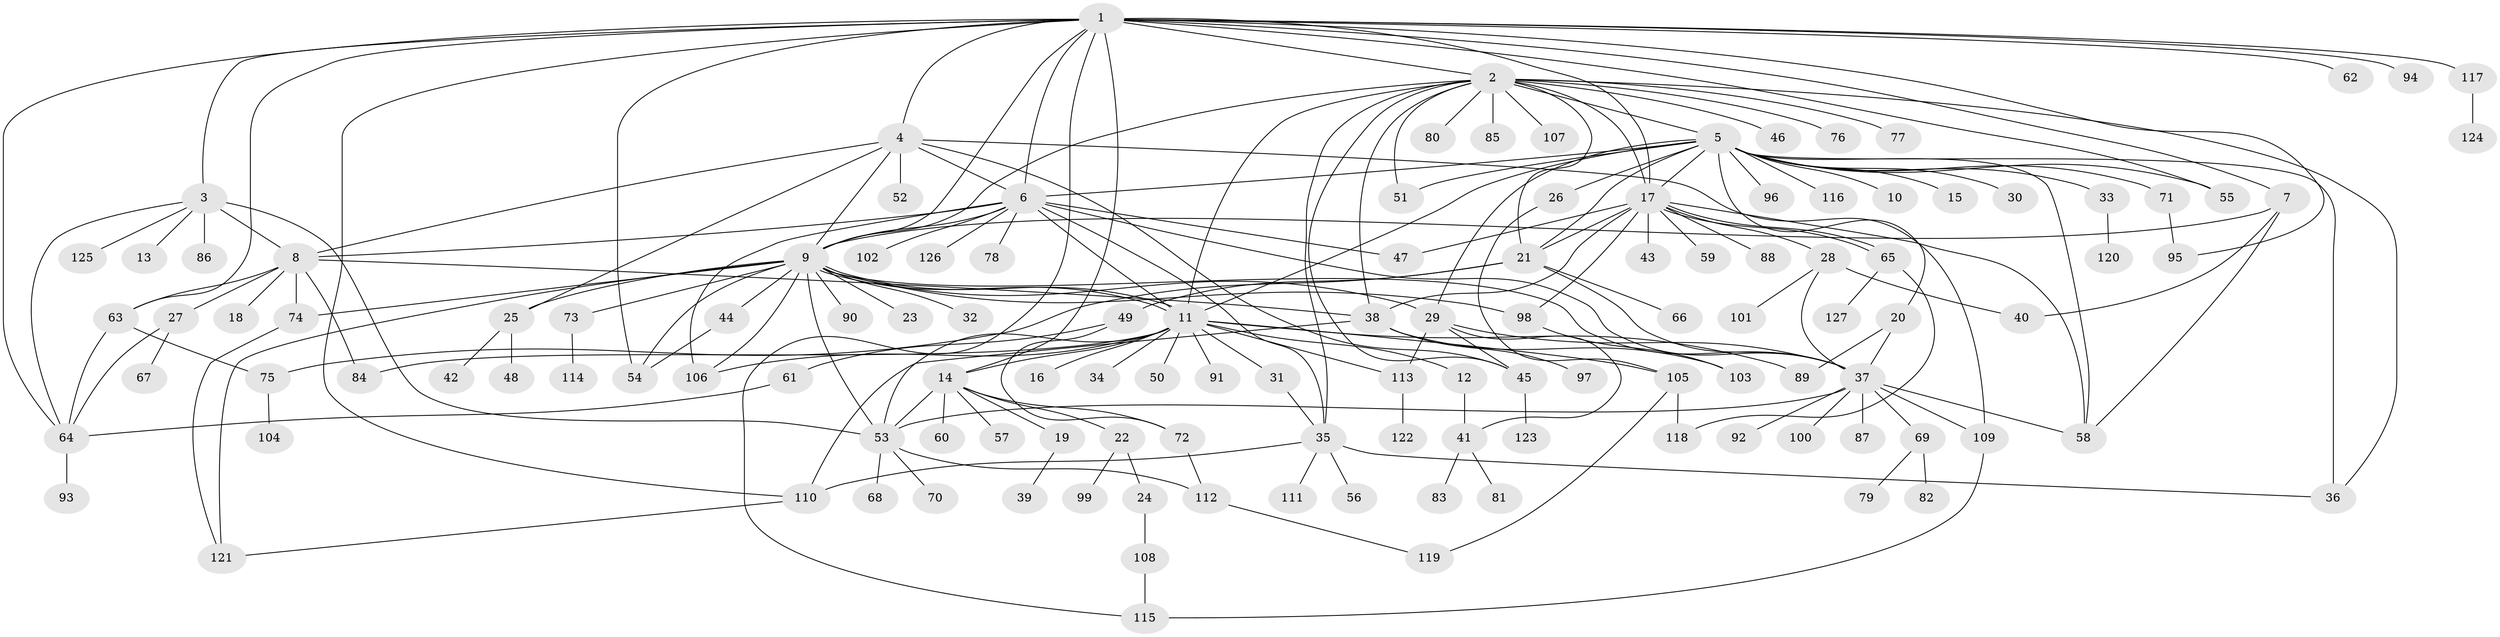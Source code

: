 // Generated by graph-tools (version 1.1) at 2025/14/03/09/25 04:14:28]
// undirected, 127 vertices, 200 edges
graph export_dot {
graph [start="1"]
  node [color=gray90,style=filled];
  1;
  2;
  3;
  4;
  5;
  6;
  7;
  8;
  9;
  10;
  11;
  12;
  13;
  14;
  15;
  16;
  17;
  18;
  19;
  20;
  21;
  22;
  23;
  24;
  25;
  26;
  27;
  28;
  29;
  30;
  31;
  32;
  33;
  34;
  35;
  36;
  37;
  38;
  39;
  40;
  41;
  42;
  43;
  44;
  45;
  46;
  47;
  48;
  49;
  50;
  51;
  52;
  53;
  54;
  55;
  56;
  57;
  58;
  59;
  60;
  61;
  62;
  63;
  64;
  65;
  66;
  67;
  68;
  69;
  70;
  71;
  72;
  73;
  74;
  75;
  76;
  77;
  78;
  79;
  80;
  81;
  82;
  83;
  84;
  85;
  86;
  87;
  88;
  89;
  90;
  91;
  92;
  93;
  94;
  95;
  96;
  97;
  98;
  99;
  100;
  101;
  102;
  103;
  104;
  105;
  106;
  107;
  108;
  109;
  110;
  111;
  112;
  113;
  114;
  115;
  116;
  117;
  118;
  119;
  120;
  121;
  122;
  123;
  124;
  125;
  126;
  127;
  1 -- 2;
  1 -- 3;
  1 -- 4;
  1 -- 6;
  1 -- 7;
  1 -- 9;
  1 -- 14;
  1 -- 17;
  1 -- 54;
  1 -- 55;
  1 -- 62;
  1 -- 63;
  1 -- 64;
  1 -- 94;
  1 -- 95;
  1 -- 110;
  1 -- 115;
  1 -- 117;
  2 -- 5;
  2 -- 9;
  2 -- 11;
  2 -- 17;
  2 -- 21;
  2 -- 35;
  2 -- 36;
  2 -- 38;
  2 -- 45;
  2 -- 46;
  2 -- 51;
  2 -- 76;
  2 -- 77;
  2 -- 80;
  2 -- 85;
  2 -- 107;
  3 -- 8;
  3 -- 13;
  3 -- 53;
  3 -- 64;
  3 -- 86;
  3 -- 125;
  4 -- 6;
  4 -- 8;
  4 -- 9;
  4 -- 25;
  4 -- 45;
  4 -- 52;
  4 -- 109;
  5 -- 6;
  5 -- 10;
  5 -- 11;
  5 -- 15;
  5 -- 17;
  5 -- 20;
  5 -- 21;
  5 -- 26;
  5 -- 29;
  5 -- 30;
  5 -- 33;
  5 -- 36;
  5 -- 51;
  5 -- 55;
  5 -- 58;
  5 -- 71;
  5 -- 96;
  5 -- 116;
  6 -- 8;
  6 -- 9;
  6 -- 11;
  6 -- 35;
  6 -- 37;
  6 -- 47;
  6 -- 78;
  6 -- 102;
  6 -- 106;
  6 -- 126;
  7 -- 9;
  7 -- 40;
  7 -- 58;
  8 -- 18;
  8 -- 27;
  8 -- 38;
  8 -- 63;
  8 -- 74;
  8 -- 84;
  9 -- 11;
  9 -- 11;
  9 -- 23;
  9 -- 25;
  9 -- 29;
  9 -- 32;
  9 -- 37;
  9 -- 44;
  9 -- 53;
  9 -- 54;
  9 -- 73;
  9 -- 74;
  9 -- 90;
  9 -- 98;
  9 -- 106;
  9 -- 121;
  11 -- 12;
  11 -- 14;
  11 -- 16;
  11 -- 31;
  11 -- 34;
  11 -- 50;
  11 -- 53;
  11 -- 84;
  11 -- 89;
  11 -- 91;
  11 -- 105;
  11 -- 106;
  11 -- 113;
  12 -- 41;
  14 -- 19;
  14 -- 22;
  14 -- 53;
  14 -- 57;
  14 -- 60;
  14 -- 72;
  17 -- 21;
  17 -- 28;
  17 -- 38;
  17 -- 43;
  17 -- 47;
  17 -- 58;
  17 -- 59;
  17 -- 65;
  17 -- 65;
  17 -- 88;
  17 -- 98;
  19 -- 39;
  20 -- 37;
  20 -- 89;
  21 -- 37;
  21 -- 49;
  21 -- 66;
  21 -- 75;
  22 -- 24;
  22 -- 99;
  24 -- 108;
  25 -- 42;
  25 -- 48;
  26 -- 105;
  27 -- 64;
  27 -- 67;
  28 -- 37;
  28 -- 40;
  28 -- 101;
  29 -- 37;
  29 -- 41;
  29 -- 45;
  29 -- 113;
  31 -- 35;
  33 -- 120;
  35 -- 36;
  35 -- 56;
  35 -- 110;
  35 -- 111;
  37 -- 53;
  37 -- 58;
  37 -- 69;
  37 -- 87;
  37 -- 92;
  37 -- 100;
  37 -- 109;
  38 -- 97;
  38 -- 103;
  38 -- 110;
  41 -- 81;
  41 -- 83;
  44 -- 54;
  45 -- 123;
  49 -- 61;
  49 -- 72;
  53 -- 68;
  53 -- 70;
  53 -- 112;
  61 -- 64;
  63 -- 64;
  63 -- 75;
  64 -- 93;
  65 -- 118;
  65 -- 127;
  69 -- 79;
  69 -- 82;
  71 -- 95;
  72 -- 112;
  73 -- 114;
  74 -- 121;
  75 -- 104;
  98 -- 103;
  105 -- 118;
  105 -- 119;
  108 -- 115;
  109 -- 115;
  110 -- 121;
  112 -- 119;
  113 -- 122;
  117 -- 124;
}
